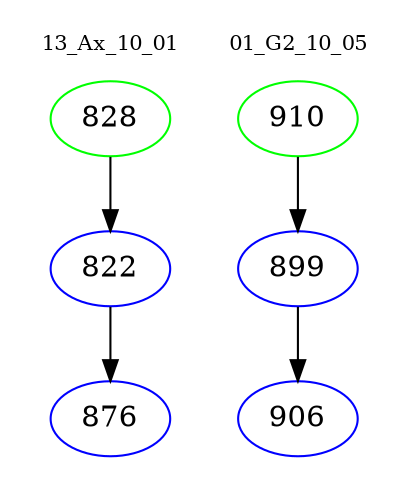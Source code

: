 digraph{
subgraph cluster_0 {
color = white
label = "13_Ax_10_01";
fontsize=10;
T0_828 [label="828", color="green"]
T0_828 -> T0_822 [color="black"]
T0_822 [label="822", color="blue"]
T0_822 -> T0_876 [color="black"]
T0_876 [label="876", color="blue"]
}
subgraph cluster_1 {
color = white
label = "01_G2_10_05";
fontsize=10;
T1_910 [label="910", color="green"]
T1_910 -> T1_899 [color="black"]
T1_899 [label="899", color="blue"]
T1_899 -> T1_906 [color="black"]
T1_906 [label="906", color="blue"]
}
}
